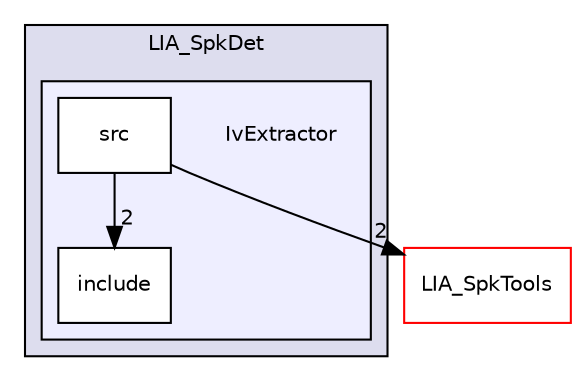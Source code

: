 digraph "LIA_SpkDet/IvExtractor" {
  compound=true
  node [ fontsize="10", fontname="Helvetica"];
  edge [ labelfontsize="10", labelfontname="Helvetica"];
  subgraph clusterdir_3956374995d7175cff63206a008f608a {
    graph [ bgcolor="#ddddee", pencolor="black", label="LIA_SpkDet" fontname="Helvetica", fontsize="10", URL="dir_3956374995d7175cff63206a008f608a.html"]
  subgraph clusterdir_f8eec4eea211a39b31f03e2ead7a544e {
    graph [ bgcolor="#eeeeff", pencolor="black", label="" URL="dir_f8eec4eea211a39b31f03e2ead7a544e.html"];
    dir_f8eec4eea211a39b31f03e2ead7a544e [shape=plaintext label="IvExtractor"];
    dir_7e0454f7a7d6a4da9b5b39b2e06f3249 [shape=box label="include" color="black" fillcolor="white" style="filled" URL="dir_7e0454f7a7d6a4da9b5b39b2e06f3249.html"];
    dir_1128033c36d44ba32537147872348e67 [shape=box label="src" color="black" fillcolor="white" style="filled" URL="dir_1128033c36d44ba32537147872348e67.html"];
  }
  }
  dir_7b9f40c7474acebf25e66f966c5b9c6a [shape=box label="LIA_SpkTools" fillcolor="white" style="filled" color="red" URL="dir_7b9f40c7474acebf25e66f966c5b9c6a.html"];
  dir_1128033c36d44ba32537147872348e67->dir_7b9f40c7474acebf25e66f966c5b9c6a [headlabel="2", labeldistance=1.5 headhref="dir_000066_000110.html"];
  dir_1128033c36d44ba32537147872348e67->dir_7e0454f7a7d6a4da9b5b39b2e06f3249 [headlabel="2", labeldistance=1.5 headhref="dir_000066_000065.html"];
}

